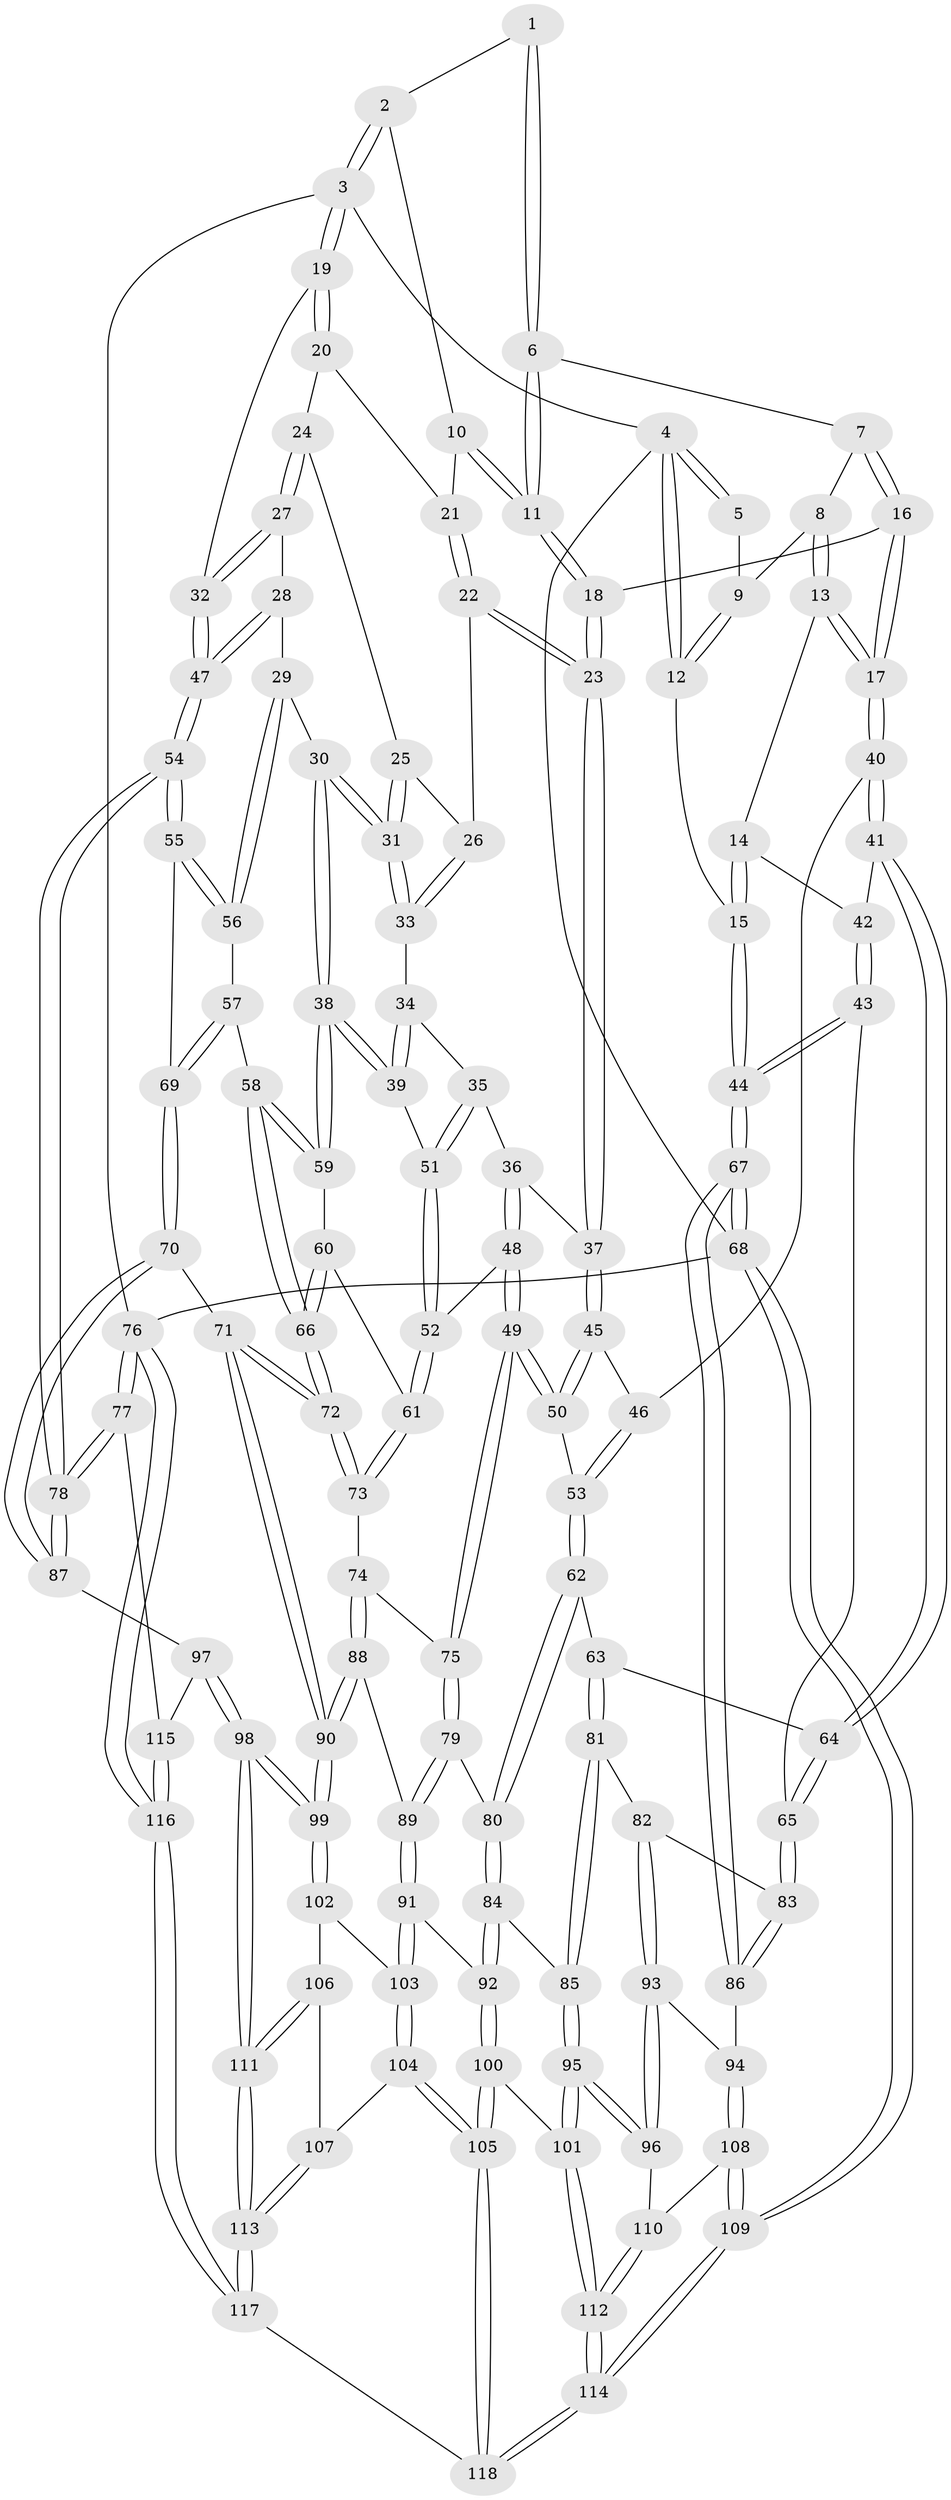 // Generated by graph-tools (version 1.1) at 2025/51/03/09/25 03:51:05]
// undirected, 118 vertices, 292 edges
graph export_dot {
graph [start="1"]
  node [color=gray90,style=filled];
  1 [pos="+0.4204218451281718+0"];
  2 [pos="+0.752845822540762+0"];
  3 [pos="+1+0"];
  4 [pos="+0+0"];
  5 [pos="+0.1923277319584186+0"];
  6 [pos="+0.4145803883918592+0"];
  7 [pos="+0.27109608500780685+0.10550067575830453"];
  8 [pos="+0.2226989325545801+0.10723622692878422"];
  9 [pos="+0.18697251796826644+0.05594472995542302"];
  10 [pos="+0.7490272892067521+0.049507302749440714"];
  11 [pos="+0.48399759591199326+0.14108215634124205"];
  12 [pos="+0+0.12600731792083758"];
  13 [pos="+0.1734544866986917+0.16457682798108364"];
  14 [pos="+0.049843106575224644+0.20422016109645946"];
  15 [pos="+0+0.15731241222514533"];
  16 [pos="+0.33764320111880614+0.24057131165463852"];
  17 [pos="+0.2954612506948584+0.2886101630132709"];
  18 [pos="+0.47908437427826706+0.1970252973996285"];
  19 [pos="+1+0"];
  20 [pos="+0.8778542515341584+0.13270666968926215"];
  21 [pos="+0.7564755698707682+0.07061878505580355"];
  22 [pos="+0.7206905362918372+0.20685060384201476"];
  23 [pos="+0.5094435223294215+0.23505338191626038"];
  24 [pos="+0.9108353026705306+0.18242840470683247"];
  25 [pos="+0.8526989531413584+0.23440718731288207"];
  26 [pos="+0.7216057131055889+0.2093856837274394"];
  27 [pos="+0.9141546240732586+0.18479655966104314"];
  28 [pos="+0.9587470038090418+0.30273952224551703"];
  29 [pos="+0.8806584348158712+0.36181143644556446"];
  30 [pos="+0.8792118803414942+0.36188542033149873"];
  31 [pos="+0.8422232598676573+0.303337189009193"];
  32 [pos="+1+0.0387505073234828"];
  33 [pos="+0.7245398857960134+0.22562069200625678"];
  34 [pos="+0.7242147722755857+0.22736458089671557"];
  35 [pos="+0.6791909299454509+0.350410226865668"];
  36 [pos="+0.5407743642611594+0.3203766001453796"];
  37 [pos="+0.5194119556572305+0.2895056849523899"];
  38 [pos="+0.8190056785095509+0.39941476655405667"];
  39 [pos="+0.8105705379890518+0.39738977919554264"];
  40 [pos="+0.27044019490713467+0.3500647802112058"];
  41 [pos="+0.26988415586184356+0.35061349018993865"];
  42 [pos="+0.14321670026097724+0.2806168385163585"];
  43 [pos="+0.05708314778482044+0.49804027243717097"];
  44 [pos="+0+0.4311085813602234"];
  45 [pos="+0.4189467664092856+0.3795007051924534"];
  46 [pos="+0.4067607048330321+0.3810916346692575"];
  47 [pos="+1+0.3213927820103145"];
  48 [pos="+0.5437554517239538+0.4727746047538229"];
  49 [pos="+0.5206868513815026+0.49615060123598737"];
  50 [pos="+0.5067447056744955+0.4945002281356349"];
  51 [pos="+0.6992295845918658+0.39251218764383"];
  52 [pos="+0.6617936012366582+0.46647363599655556"];
  53 [pos="+0.3956199545397868+0.5160478008345769"];
  54 [pos="+1+0.5666052871278233"];
  55 [pos="+1+0.5281418605823253"];
  56 [pos="+0.9482150268749021+0.45485932209047947"];
  57 [pos="+0.8496450447027731+0.5139766535274242"];
  58 [pos="+0.8434107425908355+0.5101131202365806"];
  59 [pos="+0.8162831431217058+0.4745793506888351"];
  60 [pos="+0.7791459569236058+0.49596906933027257"];
  61 [pos="+0.6838008378853913+0.5017721278724866"];
  62 [pos="+0.3692299747928726+0.5279133384977281"];
  63 [pos="+0.32454322301638894+0.5198264551941214"];
  64 [pos="+0.2435585622258126+0.4258847173171612"];
  65 [pos="+0.07041483938533678+0.5029887471696881"];
  66 [pos="+0.7612869909970521+0.6069090037101452"];
  67 [pos="+0+0.8595933501171992"];
  68 [pos="+0+1"];
  69 [pos="+0.8878759024715714+0.5664305770856617"];
  70 [pos="+0.8604101405587438+0.6273719636774941"];
  71 [pos="+0.7510587758539675+0.6392446742069648"];
  72 [pos="+0.7489895942820053+0.6331177019537578"];
  73 [pos="+0.6893513478224267+0.5652744473829485"];
  74 [pos="+0.5626773286069423+0.6084653492861875"];
  75 [pos="+0.5369310473426631+0.569672208765334"];
  76 [pos="+1+1"];
  77 [pos="+1+0.7483570118884212"];
  78 [pos="+1+0.7451682454261805"];
  79 [pos="+0.4182903051298312+0.6346161912151949"];
  80 [pos="+0.41147101292915633+0.6317086196709616"];
  81 [pos="+0.26353195073404+0.645893828319464"];
  82 [pos="+0.1769656375609916+0.6438185889566445"];
  83 [pos="+0.07509966849786191+0.513333527709384"];
  84 [pos="+0.31503659700106734+0.7030550447887425"];
  85 [pos="+0.3109810994303445+0.7028547196292684"];
  86 [pos="+0.029052476931065115+0.7978240512674745"];
  87 [pos="+0.9120720682903003+0.6855419466200653"];
  88 [pos="+0.5670230347041031+0.6688318385095553"];
  89 [pos="+0.48959252745897414+0.7312843879700949"];
  90 [pos="+0.7125549068268282+0.7415869609416263"];
  91 [pos="+0.46686453791835253+0.7929506044662273"];
  92 [pos="+0.4544278138414725+0.7961054090552977"];
  93 [pos="+0.11901158746495749+0.8029485946406145"];
  94 [pos="+0.09737074864267635+0.8046256464062878"];
  95 [pos="+0.2301092908955266+0.8552375504465121"];
  96 [pos="+0.13256244535044384+0.8105804505044248"];
  97 [pos="+0.7639221612808558+0.8411421826817724"];
  98 [pos="+0.7406898816546313+0.8435028107347134"];
  99 [pos="+0.7364468018538345+0.8374494692956992"];
  100 [pos="+0.3394492854075667+0.9037720803901801"];
  101 [pos="+0.23278602899891324+0.8590189674329403"];
  102 [pos="+0.5002160101075579+0.8157584366589924"];
  103 [pos="+0.4888696764714137+0.8110695389555655"];
  104 [pos="+0.4861846031556177+0.9676398266086554"];
  105 [pos="+0.4141687285979688+1"];
  106 [pos="+0.5526334654611791+0.916136982160882"];
  107 [pos="+0.5282115077040846+0.9402578618347049"];
  108 [pos="+0.08294543640066417+0.9526315695821557"];
  109 [pos="+0+1"];
  110 [pos="+0.11645693480798477+0.9495402329886902"];
  111 [pos="+0.7121746209047287+0.9449395253204288"];
  112 [pos="+0.18186556474937107+0.9886474970949025"];
  113 [pos="+0.7061483198845138+1"];
  114 [pos="+0.12721933964875845+1"];
  115 [pos="+0.9133942099459923+0.8693615988747964"];
  116 [pos="+0.9578096082627298+1"];
  117 [pos="+0.7023350540415505+1"];
  118 [pos="+0.424157247576823+1"];
  1 -- 2;
  1 -- 6;
  1 -- 6;
  2 -- 3;
  2 -- 3;
  2 -- 10;
  3 -- 4;
  3 -- 19;
  3 -- 19;
  3 -- 76;
  4 -- 5;
  4 -- 5;
  4 -- 12;
  4 -- 12;
  4 -- 68;
  5 -- 9;
  6 -- 7;
  6 -- 11;
  6 -- 11;
  7 -- 8;
  7 -- 16;
  7 -- 16;
  8 -- 9;
  8 -- 13;
  8 -- 13;
  9 -- 12;
  9 -- 12;
  10 -- 11;
  10 -- 11;
  10 -- 21;
  11 -- 18;
  11 -- 18;
  12 -- 15;
  13 -- 14;
  13 -- 17;
  13 -- 17;
  14 -- 15;
  14 -- 15;
  14 -- 42;
  15 -- 44;
  15 -- 44;
  16 -- 17;
  16 -- 17;
  16 -- 18;
  17 -- 40;
  17 -- 40;
  18 -- 23;
  18 -- 23;
  19 -- 20;
  19 -- 20;
  19 -- 32;
  20 -- 21;
  20 -- 24;
  21 -- 22;
  21 -- 22;
  22 -- 23;
  22 -- 23;
  22 -- 26;
  23 -- 37;
  23 -- 37;
  24 -- 25;
  24 -- 27;
  24 -- 27;
  25 -- 26;
  25 -- 31;
  25 -- 31;
  26 -- 33;
  26 -- 33;
  27 -- 28;
  27 -- 32;
  27 -- 32;
  28 -- 29;
  28 -- 47;
  28 -- 47;
  29 -- 30;
  29 -- 56;
  29 -- 56;
  30 -- 31;
  30 -- 31;
  30 -- 38;
  30 -- 38;
  31 -- 33;
  31 -- 33;
  32 -- 47;
  32 -- 47;
  33 -- 34;
  34 -- 35;
  34 -- 39;
  34 -- 39;
  35 -- 36;
  35 -- 51;
  35 -- 51;
  36 -- 37;
  36 -- 48;
  36 -- 48;
  37 -- 45;
  37 -- 45;
  38 -- 39;
  38 -- 39;
  38 -- 59;
  38 -- 59;
  39 -- 51;
  40 -- 41;
  40 -- 41;
  40 -- 46;
  41 -- 42;
  41 -- 64;
  41 -- 64;
  42 -- 43;
  42 -- 43;
  43 -- 44;
  43 -- 44;
  43 -- 65;
  44 -- 67;
  44 -- 67;
  45 -- 46;
  45 -- 50;
  45 -- 50;
  46 -- 53;
  46 -- 53;
  47 -- 54;
  47 -- 54;
  48 -- 49;
  48 -- 49;
  48 -- 52;
  49 -- 50;
  49 -- 50;
  49 -- 75;
  49 -- 75;
  50 -- 53;
  51 -- 52;
  51 -- 52;
  52 -- 61;
  52 -- 61;
  53 -- 62;
  53 -- 62;
  54 -- 55;
  54 -- 55;
  54 -- 78;
  54 -- 78;
  55 -- 56;
  55 -- 56;
  55 -- 69;
  56 -- 57;
  57 -- 58;
  57 -- 69;
  57 -- 69;
  58 -- 59;
  58 -- 59;
  58 -- 66;
  58 -- 66;
  59 -- 60;
  60 -- 61;
  60 -- 66;
  60 -- 66;
  61 -- 73;
  61 -- 73;
  62 -- 63;
  62 -- 80;
  62 -- 80;
  63 -- 64;
  63 -- 81;
  63 -- 81;
  64 -- 65;
  64 -- 65;
  65 -- 83;
  65 -- 83;
  66 -- 72;
  66 -- 72;
  67 -- 68;
  67 -- 68;
  67 -- 86;
  67 -- 86;
  68 -- 109;
  68 -- 109;
  68 -- 76;
  69 -- 70;
  69 -- 70;
  70 -- 71;
  70 -- 87;
  70 -- 87;
  71 -- 72;
  71 -- 72;
  71 -- 90;
  71 -- 90;
  72 -- 73;
  72 -- 73;
  73 -- 74;
  74 -- 75;
  74 -- 88;
  74 -- 88;
  75 -- 79;
  75 -- 79;
  76 -- 77;
  76 -- 77;
  76 -- 116;
  76 -- 116;
  77 -- 78;
  77 -- 78;
  77 -- 115;
  78 -- 87;
  78 -- 87;
  79 -- 80;
  79 -- 89;
  79 -- 89;
  80 -- 84;
  80 -- 84;
  81 -- 82;
  81 -- 85;
  81 -- 85;
  82 -- 83;
  82 -- 93;
  82 -- 93;
  83 -- 86;
  83 -- 86;
  84 -- 85;
  84 -- 92;
  84 -- 92;
  85 -- 95;
  85 -- 95;
  86 -- 94;
  87 -- 97;
  88 -- 89;
  88 -- 90;
  88 -- 90;
  89 -- 91;
  89 -- 91;
  90 -- 99;
  90 -- 99;
  91 -- 92;
  91 -- 103;
  91 -- 103;
  92 -- 100;
  92 -- 100;
  93 -- 94;
  93 -- 96;
  93 -- 96;
  94 -- 108;
  94 -- 108;
  95 -- 96;
  95 -- 96;
  95 -- 101;
  95 -- 101;
  96 -- 110;
  97 -- 98;
  97 -- 98;
  97 -- 115;
  98 -- 99;
  98 -- 99;
  98 -- 111;
  98 -- 111;
  99 -- 102;
  99 -- 102;
  100 -- 101;
  100 -- 105;
  100 -- 105;
  101 -- 112;
  101 -- 112;
  102 -- 103;
  102 -- 106;
  103 -- 104;
  103 -- 104;
  104 -- 105;
  104 -- 105;
  104 -- 107;
  105 -- 118;
  105 -- 118;
  106 -- 107;
  106 -- 111;
  106 -- 111;
  107 -- 113;
  107 -- 113;
  108 -- 109;
  108 -- 109;
  108 -- 110;
  109 -- 114;
  109 -- 114;
  110 -- 112;
  110 -- 112;
  111 -- 113;
  111 -- 113;
  112 -- 114;
  112 -- 114;
  113 -- 117;
  113 -- 117;
  114 -- 118;
  114 -- 118;
  115 -- 116;
  115 -- 116;
  116 -- 117;
  116 -- 117;
  117 -- 118;
}
